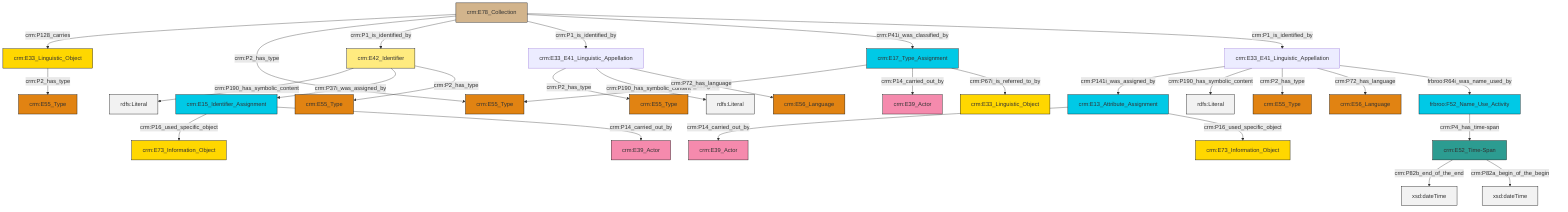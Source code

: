 graph TD
classDef Literal fill:#f2f2f2,stroke:#000000;
classDef CRM_Entity fill:#FFFFFF,stroke:#000000;
classDef Temporal_Entity fill:#00C9E6, stroke:#000000;
classDef Type fill:#E18312, stroke:#000000;
classDef Time-Span fill:#2C9C91, stroke:#000000;
classDef Appellation fill:#FFEB7F, stroke:#000000;
classDef Place fill:#008836, stroke:#000000;
classDef Persistent_Item fill:#B266B2, stroke:#000000;
classDef Conceptual_Object fill:#FFD700, stroke:#000000;
classDef Physical_Thing fill:#D2B48C, stroke:#000000;
classDef Actor fill:#f58aad, stroke:#000000;
classDef PC_Classes fill:#4ce600, stroke:#000000;
classDef Multi fill:#cccccc,stroke:#000000;

4["crm:E33_E41_Linguistic_Appellation"]:::Default -->|crm:P2_has_type| 5["crm:E55_Type"]:::Type
6["crm:E17_Type_Assignment"]:::Temporal_Entity -->|crm:P42_assigned| 7["crm:E55_Type"]:::Type
8["crm:E13_Attribute_Assignment"]:::Temporal_Entity -->|crm:P14_carried_out_by| 9["crm:E39_Actor"]:::Actor
10["crm:E52_Time-Span"]:::Time-Span -->|crm:P82b_end_of_the_end| 11[xsd:dateTime]:::Literal
12["crm:E15_Identifier_Assignment"]:::Temporal_Entity -->|crm:P16_used_specific_object| 0["crm:E73_Information_Object"]:::Conceptual_Object
8["crm:E13_Attribute_Assignment"]:::Temporal_Entity -->|crm:P16_used_specific_object| 2["crm:E73_Information_Object"]:::Conceptual_Object
18["crm:E78_Collection"]:::Physical_Thing -->|crm:P128_carries| 19["crm:E33_Linguistic_Object"]:::Conceptual_Object
4["crm:E33_E41_Linguistic_Appellation"]:::Default -->|crm:P190_has_symbolic_content| 20[rdfs:Literal]:::Literal
13["crm:E33_E41_Linguistic_Appellation"]:::Default -->|crm:P141i_was_assigned_by| 8["crm:E13_Attribute_Assignment"]:::Temporal_Entity
13["crm:E33_E41_Linguistic_Appellation"]:::Default -->|crm:P190_has_symbolic_content| 21[rdfs:Literal]:::Literal
6["crm:E17_Type_Assignment"]:::Temporal_Entity -->|crm:P14_carried_out_by| 22["crm:E39_Actor"]:::Actor
13["crm:E33_E41_Linguistic_Appellation"]:::Default -->|crm:P2_has_type| 24["crm:E55_Type"]:::Type
13["crm:E33_E41_Linguistic_Appellation"]:::Default -->|crm:P72_has_language| 25["crm:E56_Language"]:::Type
18["crm:E78_Collection"]:::Physical_Thing -->|crm:P2_has_type| 7["crm:E55_Type"]:::Type
13["crm:E33_E41_Linguistic_Appellation"]:::Default -->|frbroo:R64i_was_name_used_by| 26["frbroo:F52_Name_Use_Activity"]:::Temporal_Entity
6["crm:E17_Type_Assignment"]:::Temporal_Entity -->|crm:P67i_is_referred_to_by| 27["crm:E33_Linguistic_Object"]:::Conceptual_Object
29["crm:E42_Identifier"]:::Appellation -->|crm:P190_has_symbolic_content| 31[rdfs:Literal]:::Literal
18["crm:E78_Collection"]:::Physical_Thing -->|crm:P1_is_identified_by| 29["crm:E42_Identifier"]:::Appellation
26["frbroo:F52_Name_Use_Activity"]:::Temporal_Entity -->|crm:P4_has_time-span| 10["crm:E52_Time-Span"]:::Time-Span
29["crm:E42_Identifier"]:::Appellation -->|crm:P37i_was_assigned_by| 12["crm:E15_Identifier_Assignment"]:::Temporal_Entity
4["crm:E33_E41_Linguistic_Appellation"]:::Default -->|crm:P72_has_language| 16["crm:E56_Language"]:::Type
29["crm:E42_Identifier"]:::Appellation -->|crm:P2_has_type| 34["crm:E55_Type"]:::Type
18["crm:E78_Collection"]:::Physical_Thing -->|crm:P1_is_identified_by| 4["crm:E33_E41_Linguistic_Appellation"]:::Default
10["crm:E52_Time-Span"]:::Time-Span -->|crm:P82a_begin_of_the_begin| 41[xsd:dateTime]:::Literal
12["crm:E15_Identifier_Assignment"]:::Temporal_Entity -->|crm:P14_carried_out_by| 36["crm:E39_Actor"]:::Actor
19["crm:E33_Linguistic_Object"]:::Conceptual_Object -->|crm:P2_has_type| 44["crm:E55_Type"]:::Type
18["crm:E78_Collection"]:::Physical_Thing -->|crm:P41i_was_classified_by| 6["crm:E17_Type_Assignment"]:::Temporal_Entity
18["crm:E78_Collection"]:::Physical_Thing -->|crm:P1_is_identified_by| 13["crm:E33_E41_Linguistic_Appellation"]:::Default